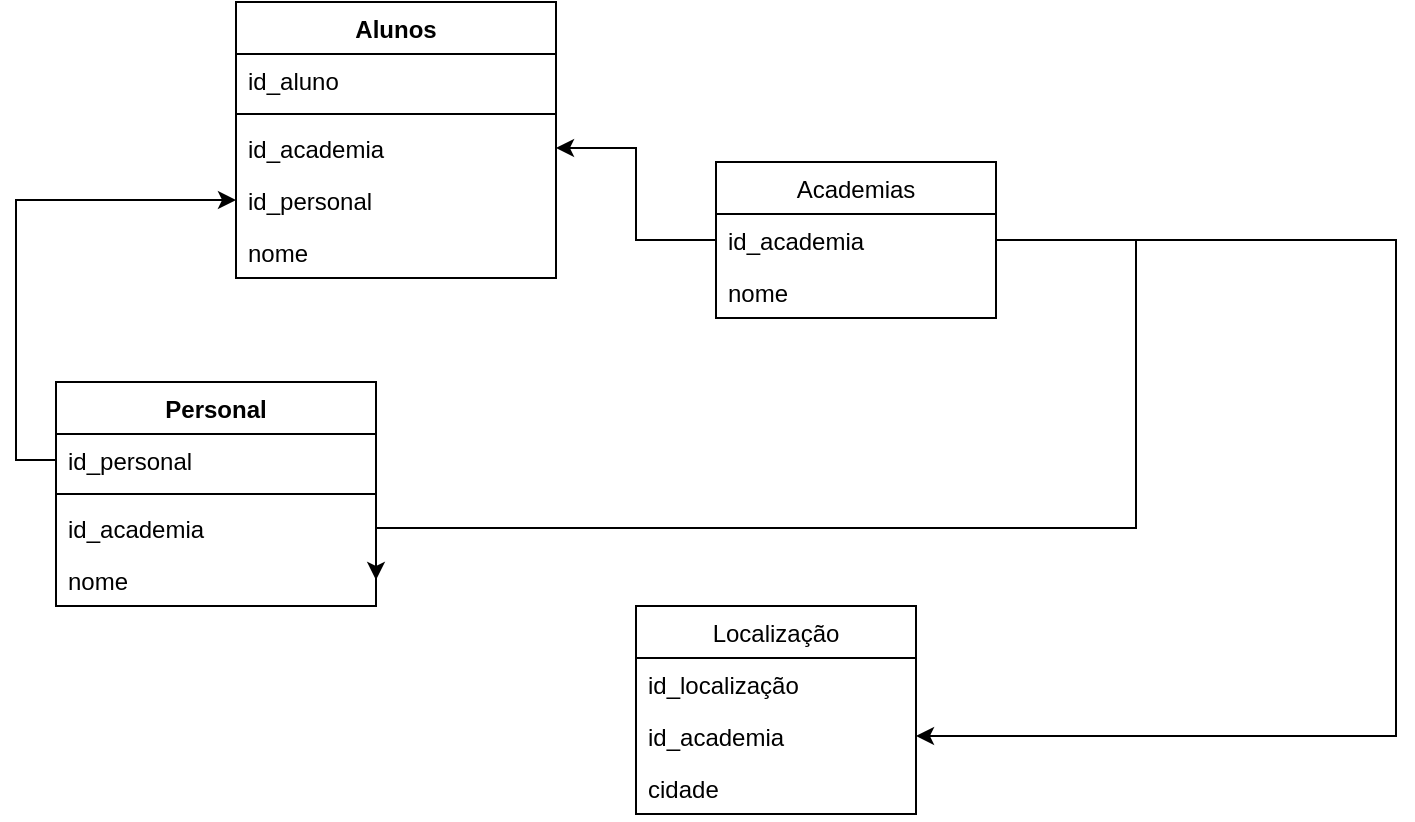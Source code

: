 <mxfile version="14.2.9" type="github">
  <diagram id="1fI1zZKr6SITEnbVKb95" name="Page-1">
    <mxGraphModel dx="868" dy="482" grid="1" gridSize="10" guides="1" tooltips="1" connect="1" arrows="1" fold="1" page="1" pageScale="1" pageWidth="827" pageHeight="1169" math="0" shadow="0">
      <root>
        <mxCell id="0" />
        <mxCell id="1" parent="0" />
        <mxCell id="ZvvAlT4Z1Ze9NetImysG-1" value="Academias" style="swimlane;fontStyle=0;childLayout=stackLayout;horizontal=1;startSize=26;fillColor=none;horizontalStack=0;resizeParent=1;resizeParentMax=0;resizeLast=0;collapsible=1;marginBottom=0;" vertex="1" parent="1">
          <mxGeometry x="440" y="120" width="140" height="78" as="geometry" />
        </mxCell>
        <mxCell id="ZvvAlT4Z1Ze9NetImysG-2" value="id_academia" style="text;strokeColor=none;fillColor=none;align=left;verticalAlign=top;spacingLeft=4;spacingRight=4;overflow=hidden;rotatable=0;points=[[0,0.5],[1,0.5]];portConstraint=eastwest;" vertex="1" parent="ZvvAlT4Z1Ze9NetImysG-1">
          <mxGeometry y="26" width="140" height="26" as="geometry" />
        </mxCell>
        <mxCell id="ZvvAlT4Z1Ze9NetImysG-3" value="nome" style="text;strokeColor=none;fillColor=none;align=left;verticalAlign=top;spacingLeft=4;spacingRight=4;overflow=hidden;rotatable=0;points=[[0,0.5],[1,0.5]];portConstraint=eastwest;" vertex="1" parent="ZvvAlT4Z1Ze9NetImysG-1">
          <mxGeometry y="52" width="140" height="26" as="geometry" />
        </mxCell>
        <mxCell id="ZvvAlT4Z1Ze9NetImysG-5" value="Alunos" style="swimlane;fontStyle=1;align=center;verticalAlign=top;childLayout=stackLayout;horizontal=1;startSize=26;horizontalStack=0;resizeParent=1;resizeParentMax=0;resizeLast=0;collapsible=1;marginBottom=0;" vertex="1" parent="1">
          <mxGeometry x="200" y="40" width="160" height="138" as="geometry" />
        </mxCell>
        <mxCell id="ZvvAlT4Z1Ze9NetImysG-6" value="id_aluno" style="text;strokeColor=none;fillColor=none;align=left;verticalAlign=top;spacingLeft=4;spacingRight=4;overflow=hidden;rotatable=0;points=[[0,0.5],[1,0.5]];portConstraint=eastwest;" vertex="1" parent="ZvvAlT4Z1Ze9NetImysG-5">
          <mxGeometry y="26" width="160" height="26" as="geometry" />
        </mxCell>
        <mxCell id="ZvvAlT4Z1Ze9NetImysG-7" value="" style="line;strokeWidth=1;fillColor=none;align=left;verticalAlign=middle;spacingTop=-1;spacingLeft=3;spacingRight=3;rotatable=0;labelPosition=right;points=[];portConstraint=eastwest;" vertex="1" parent="ZvvAlT4Z1Ze9NetImysG-5">
          <mxGeometry y="52" width="160" height="8" as="geometry" />
        </mxCell>
        <mxCell id="ZvvAlT4Z1Ze9NetImysG-8" value="id_academia" style="text;strokeColor=none;fillColor=none;align=left;verticalAlign=top;spacingLeft=4;spacingRight=4;overflow=hidden;rotatable=0;points=[[0,0.5],[1,0.5]];portConstraint=eastwest;" vertex="1" parent="ZvvAlT4Z1Ze9NetImysG-5">
          <mxGeometry y="60" width="160" height="26" as="geometry" />
        </mxCell>
        <mxCell id="ZvvAlT4Z1Ze9NetImysG-16" value="id_personal" style="text;strokeColor=none;fillColor=none;align=left;verticalAlign=top;spacingLeft=4;spacingRight=4;overflow=hidden;rotatable=0;points=[[0,0.5],[1,0.5]];portConstraint=eastwest;" vertex="1" parent="ZvvAlT4Z1Ze9NetImysG-5">
          <mxGeometry y="86" width="160" height="26" as="geometry" />
        </mxCell>
        <mxCell id="ZvvAlT4Z1Ze9NetImysG-9" value="nome" style="text;strokeColor=none;fillColor=none;align=left;verticalAlign=top;spacingLeft=4;spacingRight=4;overflow=hidden;rotatable=0;points=[[0,0.5],[1,0.5]];portConstraint=eastwest;" vertex="1" parent="ZvvAlT4Z1Ze9NetImysG-5">
          <mxGeometry y="112" width="160" height="26" as="geometry" />
        </mxCell>
        <mxCell id="ZvvAlT4Z1Ze9NetImysG-10" value="Personal" style="swimlane;fontStyle=1;align=center;verticalAlign=top;childLayout=stackLayout;horizontal=1;startSize=26;horizontalStack=0;resizeParent=1;resizeParentMax=0;resizeLast=0;collapsible=1;marginBottom=0;" vertex="1" parent="1">
          <mxGeometry x="110" y="230" width="160" height="112" as="geometry" />
        </mxCell>
        <mxCell id="ZvvAlT4Z1Ze9NetImysG-11" value="id_personal" style="text;strokeColor=none;fillColor=none;align=left;verticalAlign=top;spacingLeft=4;spacingRight=4;overflow=hidden;rotatable=0;points=[[0,0.5],[1,0.5]];portConstraint=eastwest;" vertex="1" parent="ZvvAlT4Z1Ze9NetImysG-10">
          <mxGeometry y="26" width="160" height="26" as="geometry" />
        </mxCell>
        <mxCell id="ZvvAlT4Z1Ze9NetImysG-12" value="" style="line;strokeWidth=1;fillColor=none;align=left;verticalAlign=middle;spacingTop=-1;spacingLeft=3;spacingRight=3;rotatable=0;labelPosition=right;points=[];portConstraint=eastwest;" vertex="1" parent="ZvvAlT4Z1Ze9NetImysG-10">
          <mxGeometry y="52" width="160" height="8" as="geometry" />
        </mxCell>
        <mxCell id="ZvvAlT4Z1Ze9NetImysG-29" value="id_academia" style="text;strokeColor=none;fillColor=none;align=left;verticalAlign=top;spacingLeft=4;spacingRight=4;overflow=hidden;rotatable=0;points=[[0,0.5],[1,0.5]];portConstraint=eastwest;" vertex="1" parent="ZvvAlT4Z1Ze9NetImysG-10">
          <mxGeometry y="60" width="160" height="26" as="geometry" />
        </mxCell>
        <mxCell id="ZvvAlT4Z1Ze9NetImysG-13" value="nome" style="text;strokeColor=none;fillColor=none;align=left;verticalAlign=top;spacingLeft=4;spacingRight=4;overflow=hidden;rotatable=0;points=[[0,0.5],[1,0.5]];portConstraint=eastwest;" vertex="1" parent="ZvvAlT4Z1Ze9NetImysG-10">
          <mxGeometry y="86" width="160" height="26" as="geometry" />
        </mxCell>
        <mxCell id="ZvvAlT4Z1Ze9NetImysG-18" style="edgeStyle=orthogonalEdgeStyle;rounded=0;orthogonalLoop=1;jettySize=auto;html=1;" edge="1" parent="1" source="ZvvAlT4Z1Ze9NetImysG-2" target="ZvvAlT4Z1Ze9NetImysG-8">
          <mxGeometry relative="1" as="geometry" />
        </mxCell>
        <mxCell id="ZvvAlT4Z1Ze9NetImysG-26" style="edgeStyle=orthogonalEdgeStyle;rounded=0;orthogonalLoop=1;jettySize=auto;html=1;entryX=1;entryY=0.5;entryDx=0;entryDy=0;" edge="1" parent="1" source="ZvvAlT4Z1Ze9NetImysG-2" target="ZvvAlT4Z1Ze9NetImysG-13">
          <mxGeometry relative="1" as="geometry">
            <Array as="points">
              <mxPoint x="650" y="159" />
              <mxPoint x="650" y="303" />
            </Array>
          </mxGeometry>
        </mxCell>
        <mxCell id="ZvvAlT4Z1Ze9NetImysG-27" style="edgeStyle=orthogonalEdgeStyle;rounded=0;orthogonalLoop=1;jettySize=auto;html=1;exitX=0;exitY=0.5;exitDx=0;exitDy=0;" edge="1" parent="1" source="ZvvAlT4Z1Ze9NetImysG-11" target="ZvvAlT4Z1Ze9NetImysG-16">
          <mxGeometry relative="1" as="geometry" />
        </mxCell>
        <mxCell id="ZvvAlT4Z1Ze9NetImysG-34" value="Localização" style="swimlane;fontStyle=0;childLayout=stackLayout;horizontal=1;startSize=26;fillColor=none;horizontalStack=0;resizeParent=1;resizeParentMax=0;resizeLast=0;collapsible=1;marginBottom=0;" vertex="1" parent="1">
          <mxGeometry x="400" y="342" width="140" height="104" as="geometry" />
        </mxCell>
        <mxCell id="ZvvAlT4Z1Ze9NetImysG-35" value="id_localização" style="text;strokeColor=none;fillColor=none;align=left;verticalAlign=top;spacingLeft=4;spacingRight=4;overflow=hidden;rotatable=0;points=[[0,0.5],[1,0.5]];portConstraint=eastwest;" vertex="1" parent="ZvvAlT4Z1Ze9NetImysG-34">
          <mxGeometry y="26" width="140" height="26" as="geometry" />
        </mxCell>
        <mxCell id="ZvvAlT4Z1Ze9NetImysG-36" value="id_academia" style="text;strokeColor=none;fillColor=none;align=left;verticalAlign=top;spacingLeft=4;spacingRight=4;overflow=hidden;rotatable=0;points=[[0,0.5],[1,0.5]];portConstraint=eastwest;" vertex="1" parent="ZvvAlT4Z1Ze9NetImysG-34">
          <mxGeometry y="52" width="140" height="26" as="geometry" />
        </mxCell>
        <mxCell id="ZvvAlT4Z1Ze9NetImysG-37" value="cidade" style="text;strokeColor=none;fillColor=none;align=left;verticalAlign=top;spacingLeft=4;spacingRight=4;overflow=hidden;rotatable=0;points=[[0,0.5],[1,0.5]];portConstraint=eastwest;" vertex="1" parent="ZvvAlT4Z1Ze9NetImysG-34">
          <mxGeometry y="78" width="140" height="26" as="geometry" />
        </mxCell>
        <mxCell id="ZvvAlT4Z1Ze9NetImysG-38" style="edgeStyle=orthogonalEdgeStyle;rounded=0;orthogonalLoop=1;jettySize=auto;html=1;" edge="1" parent="1" source="ZvvAlT4Z1Ze9NetImysG-2" target="ZvvAlT4Z1Ze9NetImysG-36">
          <mxGeometry relative="1" as="geometry">
            <Array as="points">
              <mxPoint x="780" y="159" />
              <mxPoint x="780" y="407" />
            </Array>
          </mxGeometry>
        </mxCell>
      </root>
    </mxGraphModel>
  </diagram>
</mxfile>

